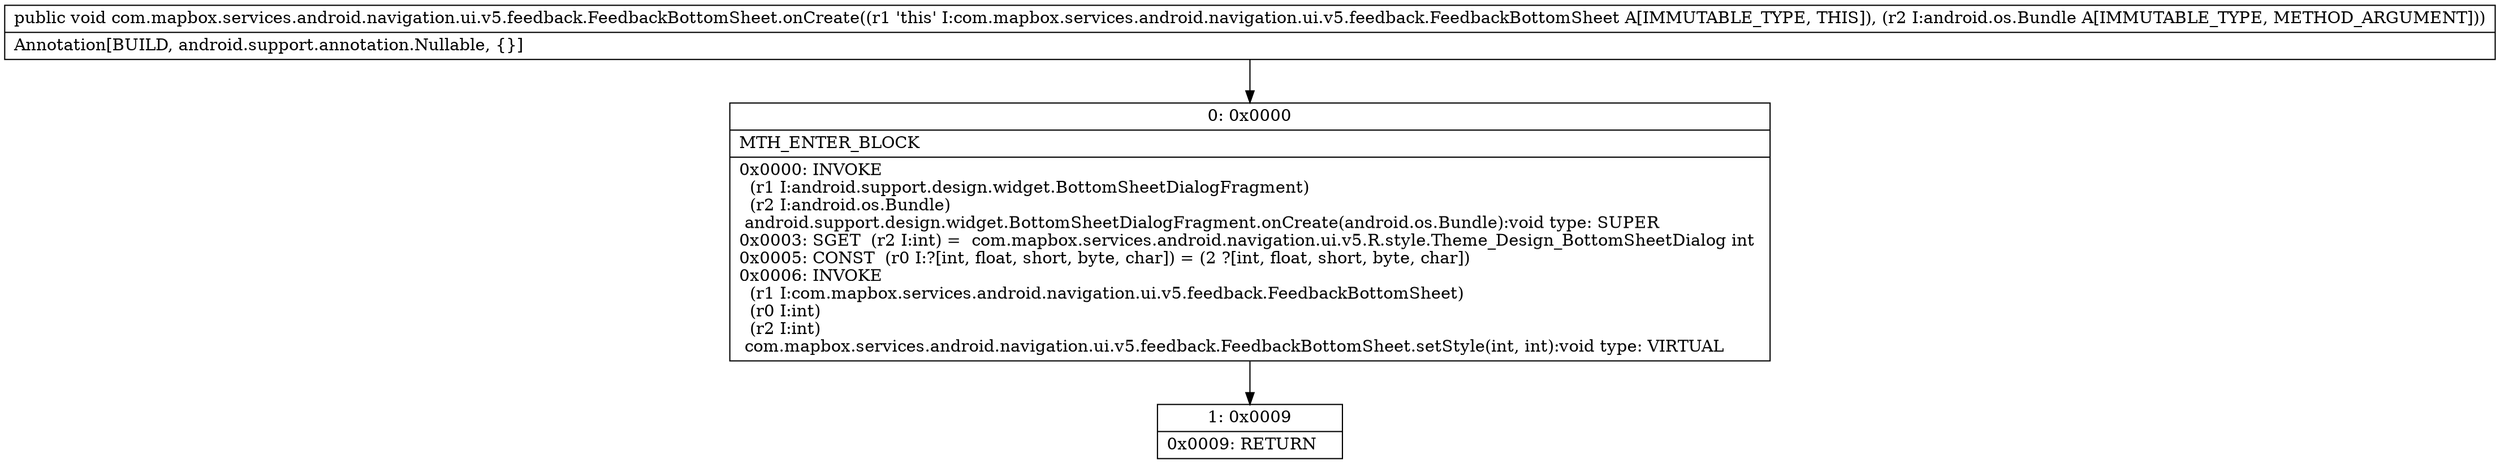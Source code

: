 digraph "CFG forcom.mapbox.services.android.navigation.ui.v5.feedback.FeedbackBottomSheet.onCreate(Landroid\/os\/Bundle;)V" {
Node_0 [shape=record,label="{0\:\ 0x0000|MTH_ENTER_BLOCK\l|0x0000: INVOKE  \l  (r1 I:android.support.design.widget.BottomSheetDialogFragment)\l  (r2 I:android.os.Bundle)\l android.support.design.widget.BottomSheetDialogFragment.onCreate(android.os.Bundle):void type: SUPER \l0x0003: SGET  (r2 I:int) =  com.mapbox.services.android.navigation.ui.v5.R.style.Theme_Design_BottomSheetDialog int \l0x0005: CONST  (r0 I:?[int, float, short, byte, char]) = (2 ?[int, float, short, byte, char]) \l0x0006: INVOKE  \l  (r1 I:com.mapbox.services.android.navigation.ui.v5.feedback.FeedbackBottomSheet)\l  (r0 I:int)\l  (r2 I:int)\l com.mapbox.services.android.navigation.ui.v5.feedback.FeedbackBottomSheet.setStyle(int, int):void type: VIRTUAL \l}"];
Node_1 [shape=record,label="{1\:\ 0x0009|0x0009: RETURN   \l}"];
MethodNode[shape=record,label="{public void com.mapbox.services.android.navigation.ui.v5.feedback.FeedbackBottomSheet.onCreate((r1 'this' I:com.mapbox.services.android.navigation.ui.v5.feedback.FeedbackBottomSheet A[IMMUTABLE_TYPE, THIS]), (r2 I:android.os.Bundle A[IMMUTABLE_TYPE, METHOD_ARGUMENT]))  | Annotation[BUILD, android.support.annotation.Nullable, \{\}]\l}"];
MethodNode -> Node_0;
Node_0 -> Node_1;
}

